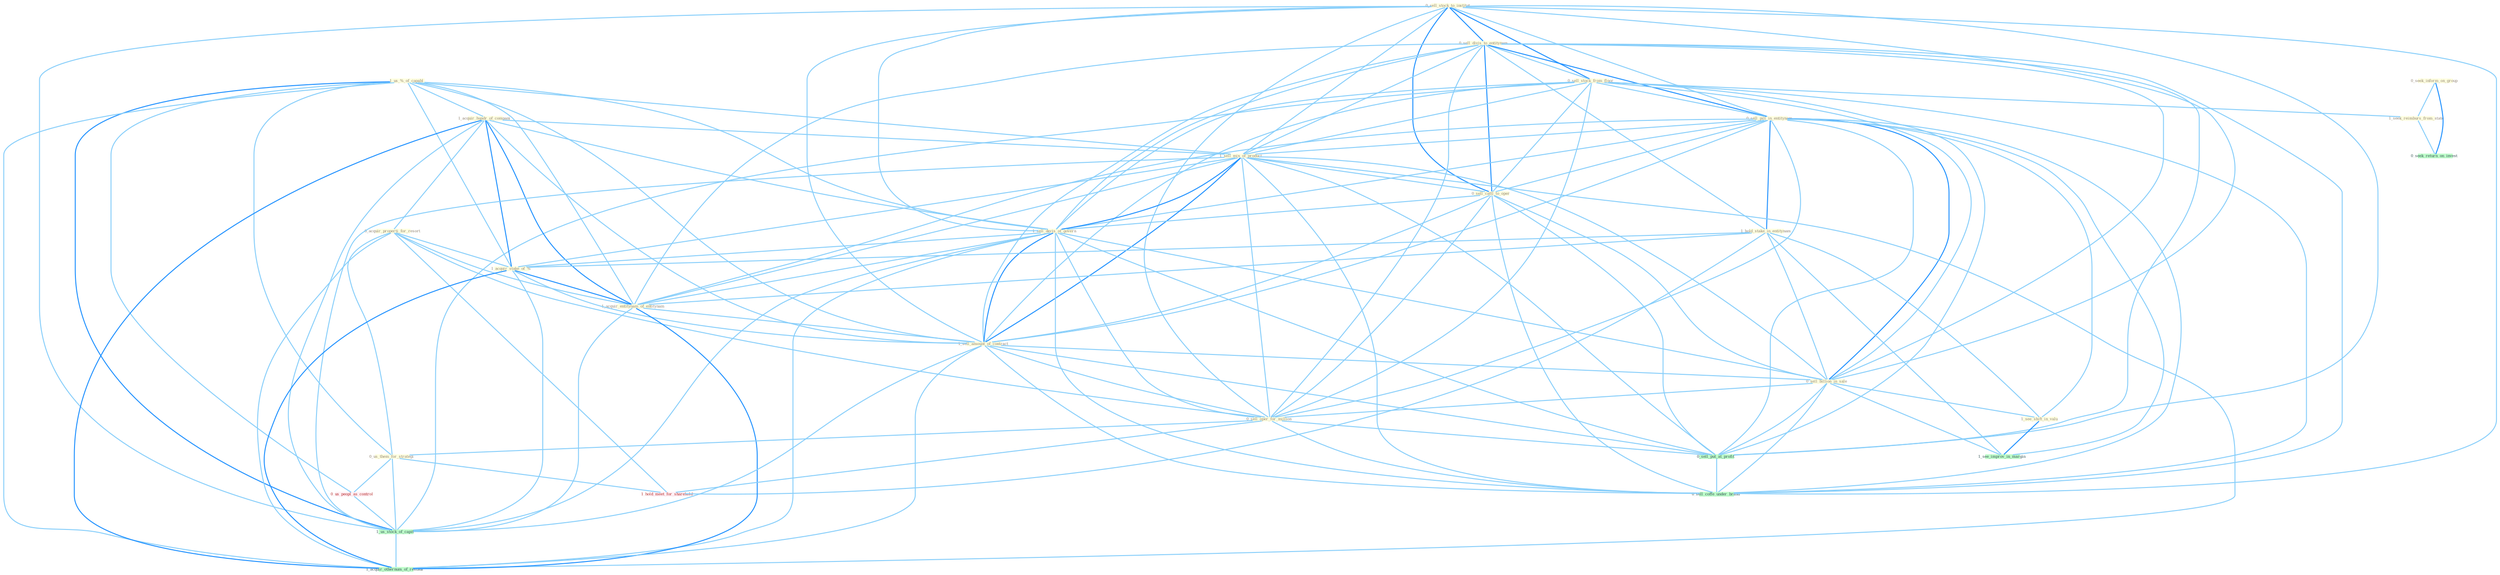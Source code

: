 Graph G{ 
    node
    [shape=polygon,style=filled,width=.5,height=.06,color="#BDFCC9",fixedsize=true,fontsize=4,
    fontcolor="#2f4f4f"];
    {node
    [color="#ffffe0", fontcolor="#8b7d6b"] "1_us_%_of_capabl " "0_sell_stock_to_institut " "0_sell_divis_to_entitynam " "0_sell_stock_from_floor " "1_acquir_hundr_of_compani " "0_sell_pill_in_entitynam " "0_acquir_properti_for_resort " "1_sell_mix_of_product " "0_sell_cattl_to_oper " "1_sell_decis_of_govern " "1_hold_stake_in_entitynam " "1_acquir_stake_of_% " "0_seek_inform_on_group " "1_acquir_entitynam_of_entitynam " "1_sell_amount_of_contract " "0_sell_billion_in_sale " "0_sell_oper_for_million " "1_see_shift_in_valu " "1_seek_reimburs_from_state " "0_us_them_for_strategi "}
{node [color="#fff0f5", fontcolor="#b22222"] "0_us_peopl_as_control " "1_hold_meet_for_sharehold "}
edge [color="#B0E2FF"];

	"1_us_%_of_capabl " -- "1_acquir_hundr_of_compani " [w="1", color="#87cefa" ];
	"1_us_%_of_capabl " -- "1_sell_mix_of_product " [w="1", color="#87cefa" ];
	"1_us_%_of_capabl " -- "1_sell_decis_of_govern " [w="1", color="#87cefa" ];
	"1_us_%_of_capabl " -- "1_acquir_stake_of_% " [w="1", color="#87cefa" ];
	"1_us_%_of_capabl " -- "1_acquir_entitynam_of_entitynam " [w="1", color="#87cefa" ];
	"1_us_%_of_capabl " -- "1_sell_amount_of_contract " [w="1", color="#87cefa" ];
	"1_us_%_of_capabl " -- "0_us_them_for_strategi " [w="1", color="#87cefa" ];
	"1_us_%_of_capabl " -- "0_us_peopl_as_control " [w="1", color="#87cefa" ];
	"1_us_%_of_capabl " -- "1_us_stock_of_capit " [w="2", color="#1e90ff" , len=0.8];
	"1_us_%_of_capabl " -- "1_acquir_othernum_of_restaur " [w="1", color="#87cefa" ];
	"0_sell_stock_to_institut " -- "0_sell_divis_to_entitynam " [w="2", color="#1e90ff" , len=0.8];
	"0_sell_stock_to_institut " -- "0_sell_stock_from_floor " [w="2", color="#1e90ff" , len=0.8];
	"0_sell_stock_to_institut " -- "0_sell_pill_in_entitynam " [w="1", color="#87cefa" ];
	"0_sell_stock_to_institut " -- "1_sell_mix_of_product " [w="1", color="#87cefa" ];
	"0_sell_stock_to_institut " -- "0_sell_cattl_to_oper " [w="2", color="#1e90ff" , len=0.8];
	"0_sell_stock_to_institut " -- "1_sell_decis_of_govern " [w="1", color="#87cefa" ];
	"0_sell_stock_to_institut " -- "1_sell_amount_of_contract " [w="1", color="#87cefa" ];
	"0_sell_stock_to_institut " -- "0_sell_billion_in_sale " [w="1", color="#87cefa" ];
	"0_sell_stock_to_institut " -- "0_sell_oper_for_million " [w="1", color="#87cefa" ];
	"0_sell_stock_to_institut " -- "0_sell_put_at_profit " [w="1", color="#87cefa" ];
	"0_sell_stock_to_institut " -- "1_us_stock_of_capit " [w="1", color="#87cefa" ];
	"0_sell_stock_to_institut " -- "0_sell_coffe_under_brand " [w="1", color="#87cefa" ];
	"0_sell_divis_to_entitynam " -- "0_sell_stock_from_floor " [w="1", color="#87cefa" ];
	"0_sell_divis_to_entitynam " -- "0_sell_pill_in_entitynam " [w="2", color="#1e90ff" , len=0.8];
	"0_sell_divis_to_entitynam " -- "1_sell_mix_of_product " [w="1", color="#87cefa" ];
	"0_sell_divis_to_entitynam " -- "0_sell_cattl_to_oper " [w="2", color="#1e90ff" , len=0.8];
	"0_sell_divis_to_entitynam " -- "1_sell_decis_of_govern " [w="1", color="#87cefa" ];
	"0_sell_divis_to_entitynam " -- "1_hold_stake_in_entitynam " [w="1", color="#87cefa" ];
	"0_sell_divis_to_entitynam " -- "1_acquir_entitynam_of_entitynam " [w="1", color="#87cefa" ];
	"0_sell_divis_to_entitynam " -- "1_sell_amount_of_contract " [w="1", color="#87cefa" ];
	"0_sell_divis_to_entitynam " -- "0_sell_billion_in_sale " [w="1", color="#87cefa" ];
	"0_sell_divis_to_entitynam " -- "0_sell_oper_for_million " [w="1", color="#87cefa" ];
	"0_sell_divis_to_entitynam " -- "0_sell_put_at_profit " [w="1", color="#87cefa" ];
	"0_sell_divis_to_entitynam " -- "0_sell_coffe_under_brand " [w="1", color="#87cefa" ];
	"0_sell_stock_from_floor " -- "0_sell_pill_in_entitynam " [w="1", color="#87cefa" ];
	"0_sell_stock_from_floor " -- "1_sell_mix_of_product " [w="1", color="#87cefa" ];
	"0_sell_stock_from_floor " -- "0_sell_cattl_to_oper " [w="1", color="#87cefa" ];
	"0_sell_stock_from_floor " -- "1_sell_decis_of_govern " [w="1", color="#87cefa" ];
	"0_sell_stock_from_floor " -- "1_sell_amount_of_contract " [w="1", color="#87cefa" ];
	"0_sell_stock_from_floor " -- "0_sell_billion_in_sale " [w="1", color="#87cefa" ];
	"0_sell_stock_from_floor " -- "0_sell_oper_for_million " [w="1", color="#87cefa" ];
	"0_sell_stock_from_floor " -- "1_seek_reimburs_from_state " [w="1", color="#87cefa" ];
	"0_sell_stock_from_floor " -- "0_sell_put_at_profit " [w="1", color="#87cefa" ];
	"0_sell_stock_from_floor " -- "1_us_stock_of_capit " [w="1", color="#87cefa" ];
	"0_sell_stock_from_floor " -- "0_sell_coffe_under_brand " [w="1", color="#87cefa" ];
	"1_acquir_hundr_of_compani " -- "0_acquir_properti_for_resort " [w="1", color="#87cefa" ];
	"1_acquir_hundr_of_compani " -- "1_sell_mix_of_product " [w="1", color="#87cefa" ];
	"1_acquir_hundr_of_compani " -- "1_sell_decis_of_govern " [w="1", color="#87cefa" ];
	"1_acquir_hundr_of_compani " -- "1_acquir_stake_of_% " [w="2", color="#1e90ff" , len=0.8];
	"1_acquir_hundr_of_compani " -- "1_acquir_entitynam_of_entitynam " [w="2", color="#1e90ff" , len=0.8];
	"1_acquir_hundr_of_compani " -- "1_sell_amount_of_contract " [w="1", color="#87cefa" ];
	"1_acquir_hundr_of_compani " -- "1_us_stock_of_capit " [w="1", color="#87cefa" ];
	"1_acquir_hundr_of_compani " -- "1_acquir_othernum_of_restaur " [w="2", color="#1e90ff" , len=0.8];
	"0_sell_pill_in_entitynam " -- "1_sell_mix_of_product " [w="1", color="#87cefa" ];
	"0_sell_pill_in_entitynam " -- "0_sell_cattl_to_oper " [w="1", color="#87cefa" ];
	"0_sell_pill_in_entitynam " -- "1_sell_decis_of_govern " [w="1", color="#87cefa" ];
	"0_sell_pill_in_entitynam " -- "1_hold_stake_in_entitynam " [w="2", color="#1e90ff" , len=0.8];
	"0_sell_pill_in_entitynam " -- "1_acquir_entitynam_of_entitynam " [w="1", color="#87cefa" ];
	"0_sell_pill_in_entitynam " -- "1_sell_amount_of_contract " [w="1", color="#87cefa" ];
	"0_sell_pill_in_entitynam " -- "0_sell_billion_in_sale " [w="2", color="#1e90ff" , len=0.8];
	"0_sell_pill_in_entitynam " -- "0_sell_oper_for_million " [w="1", color="#87cefa" ];
	"0_sell_pill_in_entitynam " -- "1_see_shift_in_valu " [w="1", color="#87cefa" ];
	"0_sell_pill_in_entitynam " -- "0_sell_put_at_profit " [w="1", color="#87cefa" ];
	"0_sell_pill_in_entitynam " -- "1_see_improv_in_margin " [w="1", color="#87cefa" ];
	"0_sell_pill_in_entitynam " -- "0_sell_coffe_under_brand " [w="1", color="#87cefa" ];
	"0_acquir_properti_for_resort " -- "1_acquir_stake_of_% " [w="1", color="#87cefa" ];
	"0_acquir_properti_for_resort " -- "1_acquir_entitynam_of_entitynam " [w="1", color="#87cefa" ];
	"0_acquir_properti_for_resort " -- "0_sell_oper_for_million " [w="1", color="#87cefa" ];
	"0_acquir_properti_for_resort " -- "0_us_them_for_strategi " [w="1", color="#87cefa" ];
	"0_acquir_properti_for_resort " -- "1_hold_meet_for_sharehold " [w="1", color="#87cefa" ];
	"0_acquir_properti_for_resort " -- "1_acquir_othernum_of_restaur " [w="1", color="#87cefa" ];
	"1_sell_mix_of_product " -- "0_sell_cattl_to_oper " [w="1", color="#87cefa" ];
	"1_sell_mix_of_product " -- "1_sell_decis_of_govern " [w="2", color="#1e90ff" , len=0.8];
	"1_sell_mix_of_product " -- "1_acquir_stake_of_% " [w="1", color="#87cefa" ];
	"1_sell_mix_of_product " -- "1_acquir_entitynam_of_entitynam " [w="1", color="#87cefa" ];
	"1_sell_mix_of_product " -- "1_sell_amount_of_contract " [w="2", color="#1e90ff" , len=0.8];
	"1_sell_mix_of_product " -- "0_sell_billion_in_sale " [w="1", color="#87cefa" ];
	"1_sell_mix_of_product " -- "0_sell_oper_for_million " [w="1", color="#87cefa" ];
	"1_sell_mix_of_product " -- "0_sell_put_at_profit " [w="1", color="#87cefa" ];
	"1_sell_mix_of_product " -- "1_us_stock_of_capit " [w="1", color="#87cefa" ];
	"1_sell_mix_of_product " -- "0_sell_coffe_under_brand " [w="1", color="#87cefa" ];
	"1_sell_mix_of_product " -- "1_acquir_othernum_of_restaur " [w="1", color="#87cefa" ];
	"0_sell_cattl_to_oper " -- "1_sell_decis_of_govern " [w="1", color="#87cefa" ];
	"0_sell_cattl_to_oper " -- "1_sell_amount_of_contract " [w="1", color="#87cefa" ];
	"0_sell_cattl_to_oper " -- "0_sell_billion_in_sale " [w="1", color="#87cefa" ];
	"0_sell_cattl_to_oper " -- "0_sell_oper_for_million " [w="1", color="#87cefa" ];
	"0_sell_cattl_to_oper " -- "0_sell_put_at_profit " [w="1", color="#87cefa" ];
	"0_sell_cattl_to_oper " -- "0_sell_coffe_under_brand " [w="1", color="#87cefa" ];
	"1_sell_decis_of_govern " -- "1_acquir_stake_of_% " [w="1", color="#87cefa" ];
	"1_sell_decis_of_govern " -- "1_acquir_entitynam_of_entitynam " [w="1", color="#87cefa" ];
	"1_sell_decis_of_govern " -- "1_sell_amount_of_contract " [w="2", color="#1e90ff" , len=0.8];
	"1_sell_decis_of_govern " -- "0_sell_billion_in_sale " [w="1", color="#87cefa" ];
	"1_sell_decis_of_govern " -- "0_sell_oper_for_million " [w="1", color="#87cefa" ];
	"1_sell_decis_of_govern " -- "0_sell_put_at_profit " [w="1", color="#87cefa" ];
	"1_sell_decis_of_govern " -- "1_us_stock_of_capit " [w="1", color="#87cefa" ];
	"1_sell_decis_of_govern " -- "0_sell_coffe_under_brand " [w="1", color="#87cefa" ];
	"1_sell_decis_of_govern " -- "1_acquir_othernum_of_restaur " [w="1", color="#87cefa" ];
	"1_hold_stake_in_entitynam " -- "1_acquir_stake_of_% " [w="1", color="#87cefa" ];
	"1_hold_stake_in_entitynam " -- "1_acquir_entitynam_of_entitynam " [w="1", color="#87cefa" ];
	"1_hold_stake_in_entitynam " -- "0_sell_billion_in_sale " [w="1", color="#87cefa" ];
	"1_hold_stake_in_entitynam " -- "1_see_shift_in_valu " [w="1", color="#87cefa" ];
	"1_hold_stake_in_entitynam " -- "1_see_improv_in_margin " [w="1", color="#87cefa" ];
	"1_hold_stake_in_entitynam " -- "1_hold_meet_for_sharehold " [w="1", color="#87cefa" ];
	"1_acquir_stake_of_% " -- "1_acquir_entitynam_of_entitynam " [w="2", color="#1e90ff" , len=0.8];
	"1_acquir_stake_of_% " -- "1_sell_amount_of_contract " [w="1", color="#87cefa" ];
	"1_acquir_stake_of_% " -- "1_us_stock_of_capit " [w="1", color="#87cefa" ];
	"1_acquir_stake_of_% " -- "1_acquir_othernum_of_restaur " [w="2", color="#1e90ff" , len=0.8];
	"0_seek_inform_on_group " -- "1_seek_reimburs_from_state " [w="1", color="#87cefa" ];
	"0_seek_inform_on_group " -- "0_seek_return_on_invest " [w="2", color="#1e90ff" , len=0.8];
	"1_acquir_entitynam_of_entitynam " -- "1_sell_amount_of_contract " [w="1", color="#87cefa" ];
	"1_acquir_entitynam_of_entitynam " -- "1_us_stock_of_capit " [w="1", color="#87cefa" ];
	"1_acquir_entitynam_of_entitynam " -- "1_acquir_othernum_of_restaur " [w="2", color="#1e90ff" , len=0.8];
	"1_sell_amount_of_contract " -- "0_sell_billion_in_sale " [w="1", color="#87cefa" ];
	"1_sell_amount_of_contract " -- "0_sell_oper_for_million " [w="1", color="#87cefa" ];
	"1_sell_amount_of_contract " -- "0_sell_put_at_profit " [w="1", color="#87cefa" ];
	"1_sell_amount_of_contract " -- "1_us_stock_of_capit " [w="1", color="#87cefa" ];
	"1_sell_amount_of_contract " -- "0_sell_coffe_under_brand " [w="1", color="#87cefa" ];
	"1_sell_amount_of_contract " -- "1_acquir_othernum_of_restaur " [w="1", color="#87cefa" ];
	"0_sell_billion_in_sale " -- "0_sell_oper_for_million " [w="1", color="#87cefa" ];
	"0_sell_billion_in_sale " -- "1_see_shift_in_valu " [w="1", color="#87cefa" ];
	"0_sell_billion_in_sale " -- "0_sell_put_at_profit " [w="1", color="#87cefa" ];
	"0_sell_billion_in_sale " -- "1_see_improv_in_margin " [w="1", color="#87cefa" ];
	"0_sell_billion_in_sale " -- "0_sell_coffe_under_brand " [w="1", color="#87cefa" ];
	"0_sell_oper_for_million " -- "0_us_them_for_strategi " [w="1", color="#87cefa" ];
	"0_sell_oper_for_million " -- "0_sell_put_at_profit " [w="1", color="#87cefa" ];
	"0_sell_oper_for_million " -- "0_sell_coffe_under_brand " [w="1", color="#87cefa" ];
	"0_sell_oper_for_million " -- "1_hold_meet_for_sharehold " [w="1", color="#87cefa" ];
	"1_see_shift_in_valu " -- "1_see_improv_in_margin " [w="2", color="#1e90ff" , len=0.8];
	"1_seek_reimburs_from_state " -- "0_seek_return_on_invest " [w="1", color="#87cefa" ];
	"0_us_them_for_strategi " -- "0_us_peopl_as_control " [w="1", color="#87cefa" ];
	"0_us_them_for_strategi " -- "1_us_stock_of_capit " [w="1", color="#87cefa" ];
	"0_us_them_for_strategi " -- "1_hold_meet_for_sharehold " [w="1", color="#87cefa" ];
	"0_us_peopl_as_control " -- "1_us_stock_of_capit " [w="1", color="#87cefa" ];
	"0_sell_put_at_profit " -- "0_sell_coffe_under_brand " [w="1", color="#87cefa" ];
	"1_us_stock_of_capit " -- "1_acquir_othernum_of_restaur " [w="1", color="#87cefa" ];
}